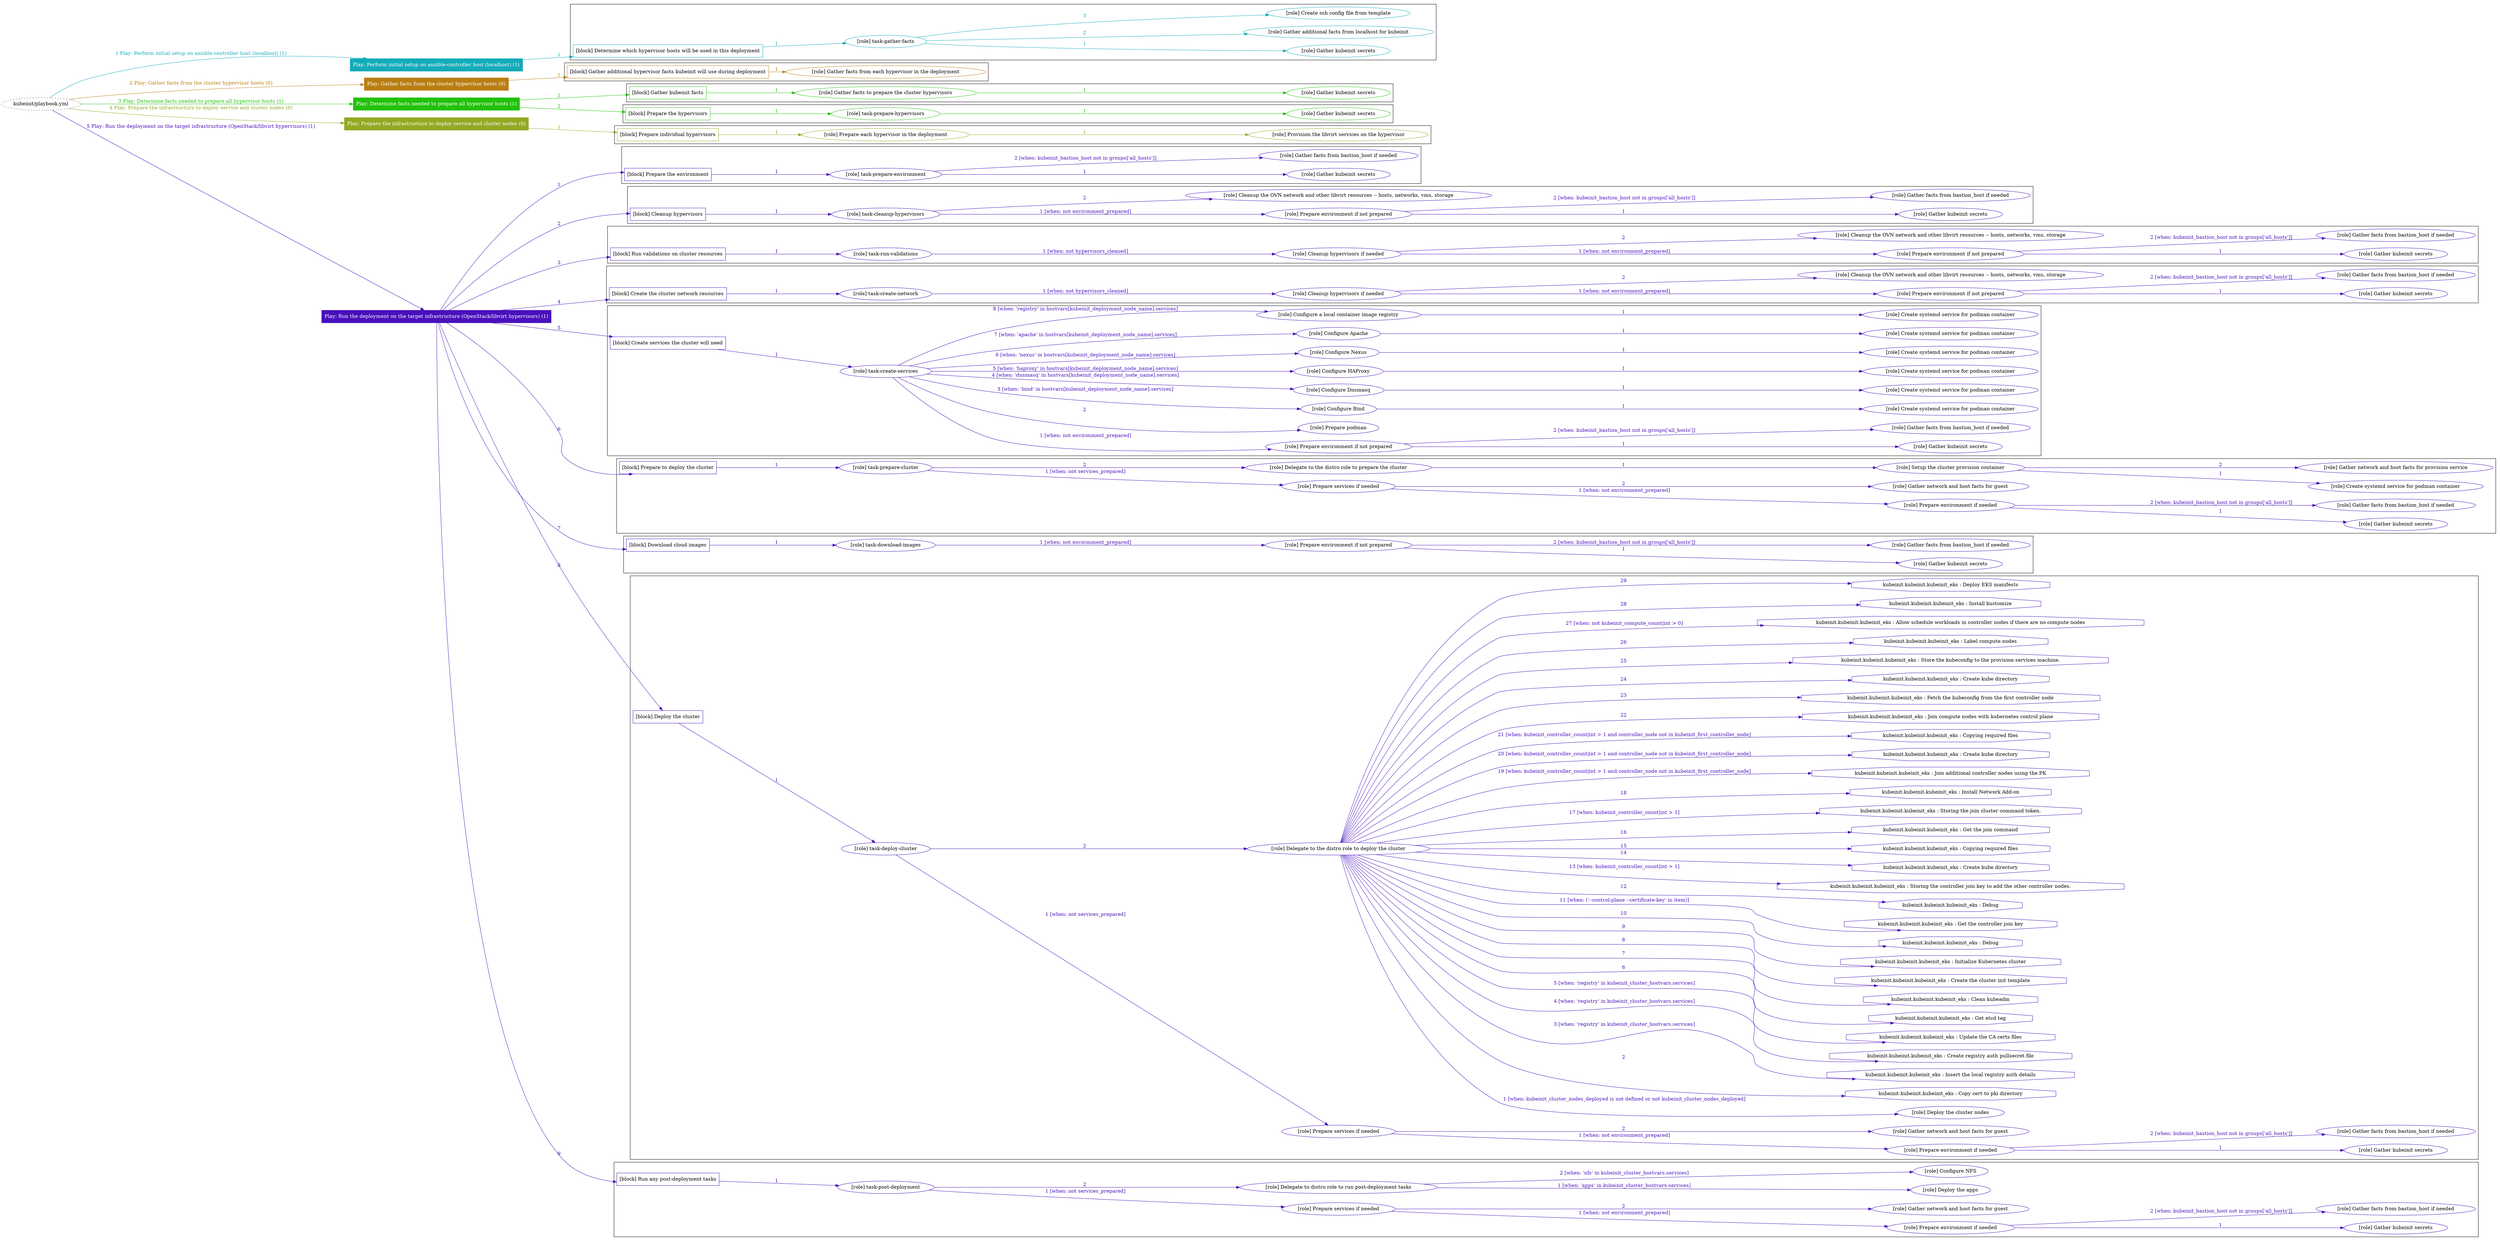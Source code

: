digraph {
	graph [concentrate=true ordering=in rankdir=LR ratio=fill]
	edge [esep=5 sep=10]
	"kubeinit/playbook.yml" [URL="/home/runner/work/kubeinit/kubeinit/kubeinit/playbook.yml" id=playbook_3f88ce14 style=dotted]
	"kubeinit/playbook.yml" -> play_c229a25c [label="1 Play: Perform initial setup on ansible-controller host (localhost) (1)" color="#13abb9" fontcolor="#13abb9" id=edge_play_c229a25c labeltooltip="1 Play: Perform initial setup on ansible-controller host (localhost) (1)" tooltip="1 Play: Perform initial setup on ansible-controller host (localhost) (1)"]
	subgraph "Play: Perform initial setup on ansible-controller host (localhost) (1)" {
		play_c229a25c [label="Play: Perform initial setup on ansible-controller host (localhost) (1)" URL="/home/runner/work/kubeinit/kubeinit/kubeinit/playbook.yml" color="#13abb9" fontcolor="#ffffff" id=play_c229a25c shape=box style=filled tooltip=localhost]
		play_c229a25c -> block_97670b11 [label=1 color="#13abb9" fontcolor="#13abb9" id=edge_block_97670b11 labeltooltip=1 tooltip=1]
		subgraph cluster_block_97670b11 {
			block_97670b11 [label="[block] Determine which hypervisor hosts will be used in this deployment" URL="/home/runner/work/kubeinit/kubeinit/kubeinit/playbook.yml" color="#13abb9" id=block_97670b11 labeltooltip="Determine which hypervisor hosts will be used in this deployment" shape=box tooltip="Determine which hypervisor hosts will be used in this deployment"]
			block_97670b11 -> role_754cd633 [label="1 " color="#13abb9" fontcolor="#13abb9" id=edge_role_754cd633 labeltooltip="1 " tooltip="1 "]
			subgraph "task-gather-facts" {
				role_754cd633 [label="[role] task-gather-facts" URL="/home/runner/work/kubeinit/kubeinit/kubeinit/playbook.yml" color="#13abb9" id=role_754cd633 tooltip="task-gather-facts"]
				role_754cd633 -> role_451e4b8e [label="1 " color="#13abb9" fontcolor="#13abb9" id=edge_role_451e4b8e labeltooltip="1 " tooltip="1 "]
				subgraph "Gather kubeinit secrets" {
					role_451e4b8e [label="[role] Gather kubeinit secrets" URL="/home/runner/.ansible/collections/ansible_collections/kubeinit/kubeinit/roles/kubeinit_prepare/tasks/build_hypervisors_group.yml" color="#13abb9" id=role_451e4b8e tooltip="Gather kubeinit secrets"]
				}
				role_754cd633 -> role_2b88db47 [label="2 " color="#13abb9" fontcolor="#13abb9" id=edge_role_2b88db47 labeltooltip="2 " tooltip="2 "]
				subgraph "Gather additional facts from localhost for kubeinit" {
					role_2b88db47 [label="[role] Gather additional facts from localhost for kubeinit" URL="/home/runner/.ansible/collections/ansible_collections/kubeinit/kubeinit/roles/kubeinit_prepare/tasks/build_hypervisors_group.yml" color="#13abb9" id=role_2b88db47 tooltip="Gather additional facts from localhost for kubeinit"]
				}
				role_754cd633 -> role_5686b4e9 [label="3 " color="#13abb9" fontcolor="#13abb9" id=edge_role_5686b4e9 labeltooltip="3 " tooltip="3 "]
				subgraph "Create ssh config file from template" {
					role_5686b4e9 [label="[role] Create ssh config file from template" URL="/home/runner/.ansible/collections/ansible_collections/kubeinit/kubeinit/roles/kubeinit_prepare/tasks/build_hypervisors_group.yml" color="#13abb9" id=role_5686b4e9 tooltip="Create ssh config file from template"]
				}
			}
		}
	}
	"kubeinit/playbook.yml" -> play_808ac694 [label="2 Play: Gather facts from the cluster hypervisor hosts (0)" color="#b97e13" fontcolor="#b97e13" id=edge_play_808ac694 labeltooltip="2 Play: Gather facts from the cluster hypervisor hosts (0)" tooltip="2 Play: Gather facts from the cluster hypervisor hosts (0)"]
	subgraph "Play: Gather facts from the cluster hypervisor hosts (0)" {
		play_808ac694 [label="Play: Gather facts from the cluster hypervisor hosts (0)" URL="/home/runner/work/kubeinit/kubeinit/kubeinit/playbook.yml" color="#b97e13" fontcolor="#ffffff" id=play_808ac694 shape=box style=filled tooltip="Play: Gather facts from the cluster hypervisor hosts (0)"]
		play_808ac694 -> block_13c378f3 [label=1 color="#b97e13" fontcolor="#b97e13" id=edge_block_13c378f3 labeltooltip=1 tooltip=1]
		subgraph cluster_block_13c378f3 {
			block_13c378f3 [label="[block] Gather additional hypervisor facts kubeinit will use during deployment" URL="/home/runner/work/kubeinit/kubeinit/kubeinit/playbook.yml" color="#b97e13" id=block_13c378f3 labeltooltip="Gather additional hypervisor facts kubeinit will use during deployment" shape=box tooltip="Gather additional hypervisor facts kubeinit will use during deployment"]
			block_13c378f3 -> role_99472752 [label="1 " color="#b97e13" fontcolor="#b97e13" id=edge_role_99472752 labeltooltip="1 " tooltip="1 "]
			subgraph "Gather facts from each hypervisor in the deployment" {
				role_99472752 [label="[role] Gather facts from each hypervisor in the deployment" URL="/home/runner/work/kubeinit/kubeinit/kubeinit/playbook.yml" color="#b97e13" id=role_99472752 tooltip="Gather facts from each hypervisor in the deployment"]
			}
		}
	}
	"kubeinit/playbook.yml" -> play_62661b4c [label="3 Play: Determine facts needed to prepare all hypervisor hosts (1)" color="#22c10b" fontcolor="#22c10b" id=edge_play_62661b4c labeltooltip="3 Play: Determine facts needed to prepare all hypervisor hosts (1)" tooltip="3 Play: Determine facts needed to prepare all hypervisor hosts (1)"]
	subgraph "Play: Determine facts needed to prepare all hypervisor hosts (1)" {
		play_62661b4c [label="Play: Determine facts needed to prepare all hypervisor hosts (1)" URL="/home/runner/work/kubeinit/kubeinit/kubeinit/playbook.yml" color="#22c10b" fontcolor="#ffffff" id=play_62661b4c shape=box style=filled tooltip=localhost]
		play_62661b4c -> block_d8205f70 [label=1 color="#22c10b" fontcolor="#22c10b" id=edge_block_d8205f70 labeltooltip=1 tooltip=1]
		subgraph cluster_block_d8205f70 {
			block_d8205f70 [label="[block] Gather kubeinit facts" URL="/home/runner/work/kubeinit/kubeinit/kubeinit/playbook.yml" color="#22c10b" id=block_d8205f70 labeltooltip="Gather kubeinit facts" shape=box tooltip="Gather kubeinit facts"]
			block_d8205f70 -> role_934de80b [label="1 " color="#22c10b" fontcolor="#22c10b" id=edge_role_934de80b labeltooltip="1 " tooltip="1 "]
			subgraph "Gather facts to prepare the cluster hypervisors" {
				role_934de80b [label="[role] Gather facts to prepare the cluster hypervisors" URL="/home/runner/work/kubeinit/kubeinit/kubeinit/playbook.yml" color="#22c10b" id=role_934de80b tooltip="Gather facts to prepare the cluster hypervisors"]
				role_934de80b -> role_922e397a [label="1 " color="#22c10b" fontcolor="#22c10b" id=edge_role_922e397a labeltooltip="1 " tooltip="1 "]
				subgraph "Gather kubeinit secrets" {
					role_922e397a [label="[role] Gather kubeinit secrets" URL="/home/runner/.ansible/collections/ansible_collections/kubeinit/kubeinit/roles/kubeinit_prepare/tasks/gather_kubeinit_facts.yml" color="#22c10b" id=role_922e397a tooltip="Gather kubeinit secrets"]
				}
			}
		}
		play_62661b4c -> block_02b204e0 [label=2 color="#22c10b" fontcolor="#22c10b" id=edge_block_02b204e0 labeltooltip=2 tooltip=2]
		subgraph cluster_block_02b204e0 {
			block_02b204e0 [label="[block] Prepare the hypervisors" URL="/home/runner/work/kubeinit/kubeinit/kubeinit/playbook.yml" color="#22c10b" id=block_02b204e0 labeltooltip="Prepare the hypervisors" shape=box tooltip="Prepare the hypervisors"]
			block_02b204e0 -> role_ac9d598b [label="1 " color="#22c10b" fontcolor="#22c10b" id=edge_role_ac9d598b labeltooltip="1 " tooltip="1 "]
			subgraph "task-prepare-hypervisors" {
				role_ac9d598b [label="[role] task-prepare-hypervisors" URL="/home/runner/work/kubeinit/kubeinit/kubeinit/playbook.yml" color="#22c10b" id=role_ac9d598b tooltip="task-prepare-hypervisors"]
				role_ac9d598b -> role_f18c1d1d [label="1 " color="#22c10b" fontcolor="#22c10b" id=edge_role_f18c1d1d labeltooltip="1 " tooltip="1 "]
				subgraph "Gather kubeinit secrets" {
					role_f18c1d1d [label="[role] Gather kubeinit secrets" URL="/home/runner/.ansible/collections/ansible_collections/kubeinit/kubeinit/roles/kubeinit_prepare/tasks/gather_kubeinit_facts.yml" color="#22c10b" id=role_f18c1d1d tooltip="Gather kubeinit secrets"]
				}
			}
		}
	}
	"kubeinit/playbook.yml" -> play_c5bc6065 [label="4 Play: Prepare the infrastructure to deploy service and cluster nodes (0)" color="#92a923" fontcolor="#92a923" id=edge_play_c5bc6065 labeltooltip="4 Play: Prepare the infrastructure to deploy service and cluster nodes (0)" tooltip="4 Play: Prepare the infrastructure to deploy service and cluster nodes (0)"]
	subgraph "Play: Prepare the infrastructure to deploy service and cluster nodes (0)" {
		play_c5bc6065 [label="Play: Prepare the infrastructure to deploy service and cluster nodes (0)" URL="/home/runner/work/kubeinit/kubeinit/kubeinit/playbook.yml" color="#92a923" fontcolor="#ffffff" id=play_c5bc6065 shape=box style=filled tooltip="Play: Prepare the infrastructure to deploy service and cluster nodes (0)"]
		play_c5bc6065 -> block_2fa6a1b2 [label=1 color="#92a923" fontcolor="#92a923" id=edge_block_2fa6a1b2 labeltooltip=1 tooltip=1]
		subgraph cluster_block_2fa6a1b2 {
			block_2fa6a1b2 [label="[block] Prepare individual hypervisors" URL="/home/runner/work/kubeinit/kubeinit/kubeinit/playbook.yml" color="#92a923" id=block_2fa6a1b2 labeltooltip="Prepare individual hypervisors" shape=box tooltip="Prepare individual hypervisors"]
			block_2fa6a1b2 -> role_ee1a4ae7 [label="1 " color="#92a923" fontcolor="#92a923" id=edge_role_ee1a4ae7 labeltooltip="1 " tooltip="1 "]
			subgraph "Prepare each hypervisor in the deployment" {
				role_ee1a4ae7 [label="[role] Prepare each hypervisor in the deployment" URL="/home/runner/work/kubeinit/kubeinit/kubeinit/playbook.yml" color="#92a923" id=role_ee1a4ae7 tooltip="Prepare each hypervisor in the deployment"]
				role_ee1a4ae7 -> role_74d94ceb [label="1 " color="#92a923" fontcolor="#92a923" id=edge_role_74d94ceb labeltooltip="1 " tooltip="1 "]
				subgraph "Provision the libvirt services on the hypervisor" {
					role_74d94ceb [label="[role] Provision the libvirt services on the hypervisor" URL="/home/runner/.ansible/collections/ansible_collections/kubeinit/kubeinit/roles/kubeinit_prepare/tasks/prepare_hypervisor.yml" color="#92a923" id=role_74d94ceb tooltip="Provision the libvirt services on the hypervisor"]
				}
			}
		}
	}
	"kubeinit/playbook.yml" -> play_0753eee1 [label="5 Play: Run the deployment on the target infrastructure (OpenStack/libvirt hypervisors) (1)" color="#4810bc" fontcolor="#4810bc" id=edge_play_0753eee1 labeltooltip="5 Play: Run the deployment on the target infrastructure (OpenStack/libvirt hypervisors) (1)" tooltip="5 Play: Run the deployment on the target infrastructure (OpenStack/libvirt hypervisors) (1)"]
	subgraph "Play: Run the deployment on the target infrastructure (OpenStack/libvirt hypervisors) (1)" {
		play_0753eee1 [label="Play: Run the deployment on the target infrastructure (OpenStack/libvirt hypervisors) (1)" URL="/home/runner/work/kubeinit/kubeinit/kubeinit/playbook.yml" color="#4810bc" fontcolor="#ffffff" id=play_0753eee1 shape=box style=filled tooltip=localhost]
		play_0753eee1 -> block_b7520bac [label=1 color="#4810bc" fontcolor="#4810bc" id=edge_block_b7520bac labeltooltip=1 tooltip=1]
		subgraph cluster_block_b7520bac {
			block_b7520bac [label="[block] Prepare the environment" URL="/home/runner/work/kubeinit/kubeinit/kubeinit/playbook.yml" color="#4810bc" id=block_b7520bac labeltooltip="Prepare the environment" shape=box tooltip="Prepare the environment"]
			block_b7520bac -> role_f8104ed3 [label="1 " color="#4810bc" fontcolor="#4810bc" id=edge_role_f8104ed3 labeltooltip="1 " tooltip="1 "]
			subgraph "task-prepare-environment" {
				role_f8104ed3 [label="[role] task-prepare-environment" URL="/home/runner/work/kubeinit/kubeinit/kubeinit/playbook.yml" color="#4810bc" id=role_f8104ed3 tooltip="task-prepare-environment"]
				role_f8104ed3 -> role_17c66678 [label="1 " color="#4810bc" fontcolor="#4810bc" id=edge_role_17c66678 labeltooltip="1 " tooltip="1 "]
				subgraph "Gather kubeinit secrets" {
					role_17c66678 [label="[role] Gather kubeinit secrets" URL="/home/runner/.ansible/collections/ansible_collections/kubeinit/kubeinit/roles/kubeinit_prepare/tasks/gather_kubeinit_facts.yml" color="#4810bc" id=role_17c66678 tooltip="Gather kubeinit secrets"]
				}
				role_f8104ed3 -> role_52d70c90 [label="2 [when: kubeinit_bastion_host not in groups['all_hosts']]" color="#4810bc" fontcolor="#4810bc" id=edge_role_52d70c90 labeltooltip="2 [when: kubeinit_bastion_host not in groups['all_hosts']]" tooltip="2 [when: kubeinit_bastion_host not in groups['all_hosts']]"]
				subgraph "Gather facts from bastion_host if needed" {
					role_52d70c90 [label="[role] Gather facts from bastion_host if needed" URL="/home/runner/.ansible/collections/ansible_collections/kubeinit/kubeinit/roles/kubeinit_prepare/tasks/main.yml" color="#4810bc" id=role_52d70c90 tooltip="Gather facts from bastion_host if needed"]
				}
			}
		}
		play_0753eee1 -> block_07a70ac4 [label=2 color="#4810bc" fontcolor="#4810bc" id=edge_block_07a70ac4 labeltooltip=2 tooltip=2]
		subgraph cluster_block_07a70ac4 {
			block_07a70ac4 [label="[block] Cleanup hypervisors" URL="/home/runner/work/kubeinit/kubeinit/kubeinit/playbook.yml" color="#4810bc" id=block_07a70ac4 labeltooltip="Cleanup hypervisors" shape=box tooltip="Cleanup hypervisors"]
			block_07a70ac4 -> role_7b033be5 [label="1 " color="#4810bc" fontcolor="#4810bc" id=edge_role_7b033be5 labeltooltip="1 " tooltip="1 "]
			subgraph "task-cleanup-hypervisors" {
				role_7b033be5 [label="[role] task-cleanup-hypervisors" URL="/home/runner/work/kubeinit/kubeinit/kubeinit/playbook.yml" color="#4810bc" id=role_7b033be5 tooltip="task-cleanup-hypervisors"]
				role_7b033be5 -> role_69f6b120 [label="1 [when: not environment_prepared]" color="#4810bc" fontcolor="#4810bc" id=edge_role_69f6b120 labeltooltip="1 [when: not environment_prepared]" tooltip="1 [when: not environment_prepared]"]
				subgraph "Prepare environment if not prepared" {
					role_69f6b120 [label="[role] Prepare environment if not prepared" URL="/home/runner/.ansible/collections/ansible_collections/kubeinit/kubeinit/roles/kubeinit_libvirt/tasks/cleanup_hypervisors.yml" color="#4810bc" id=role_69f6b120 tooltip="Prepare environment if not prepared"]
					role_69f6b120 -> role_356784f8 [label="1 " color="#4810bc" fontcolor="#4810bc" id=edge_role_356784f8 labeltooltip="1 " tooltip="1 "]
					subgraph "Gather kubeinit secrets" {
						role_356784f8 [label="[role] Gather kubeinit secrets" URL="/home/runner/.ansible/collections/ansible_collections/kubeinit/kubeinit/roles/kubeinit_prepare/tasks/gather_kubeinit_facts.yml" color="#4810bc" id=role_356784f8 tooltip="Gather kubeinit secrets"]
					}
					role_69f6b120 -> role_0f130fb2 [label="2 [when: kubeinit_bastion_host not in groups['all_hosts']]" color="#4810bc" fontcolor="#4810bc" id=edge_role_0f130fb2 labeltooltip="2 [when: kubeinit_bastion_host not in groups['all_hosts']]" tooltip="2 [when: kubeinit_bastion_host not in groups['all_hosts']]"]
					subgraph "Gather facts from bastion_host if needed" {
						role_0f130fb2 [label="[role] Gather facts from bastion_host if needed" URL="/home/runner/.ansible/collections/ansible_collections/kubeinit/kubeinit/roles/kubeinit_prepare/tasks/main.yml" color="#4810bc" id=role_0f130fb2 tooltip="Gather facts from bastion_host if needed"]
					}
				}
				role_7b033be5 -> role_f7a58b06 [label="2 " color="#4810bc" fontcolor="#4810bc" id=edge_role_f7a58b06 labeltooltip="2 " tooltip="2 "]
				subgraph "Cleanup the OVN network and other libvirt resources -- hosts, networks, vms, storage" {
					role_f7a58b06 [label="[role] Cleanup the OVN network and other libvirt resources -- hosts, networks, vms, storage" URL="/home/runner/.ansible/collections/ansible_collections/kubeinit/kubeinit/roles/kubeinit_libvirt/tasks/cleanup_hypervisors.yml" color="#4810bc" id=role_f7a58b06 tooltip="Cleanup the OVN network and other libvirt resources -- hosts, networks, vms, storage"]
				}
			}
		}
		play_0753eee1 -> block_aa0036dc [label=3 color="#4810bc" fontcolor="#4810bc" id=edge_block_aa0036dc labeltooltip=3 tooltip=3]
		subgraph cluster_block_aa0036dc {
			block_aa0036dc [label="[block] Run validations on cluster resources" URL="/home/runner/work/kubeinit/kubeinit/kubeinit/playbook.yml" color="#4810bc" id=block_aa0036dc labeltooltip="Run validations on cluster resources" shape=box tooltip="Run validations on cluster resources"]
			block_aa0036dc -> role_ec8da65e [label="1 " color="#4810bc" fontcolor="#4810bc" id=edge_role_ec8da65e labeltooltip="1 " tooltip="1 "]
			subgraph "task-run-validations" {
				role_ec8da65e [label="[role] task-run-validations" URL="/home/runner/work/kubeinit/kubeinit/kubeinit/playbook.yml" color="#4810bc" id=role_ec8da65e tooltip="task-run-validations"]
				role_ec8da65e -> role_4803d3d7 [label="1 [when: not hypervisors_cleaned]" color="#4810bc" fontcolor="#4810bc" id=edge_role_4803d3d7 labeltooltip="1 [when: not hypervisors_cleaned]" tooltip="1 [when: not hypervisors_cleaned]"]
				subgraph "Cleanup hypervisors if needed" {
					role_4803d3d7 [label="[role] Cleanup hypervisors if needed" URL="/home/runner/.ansible/collections/ansible_collections/kubeinit/kubeinit/roles/kubeinit_validations/tasks/main.yml" color="#4810bc" id=role_4803d3d7 tooltip="Cleanup hypervisors if needed"]
					role_4803d3d7 -> role_00fe37e3 [label="1 [when: not environment_prepared]" color="#4810bc" fontcolor="#4810bc" id=edge_role_00fe37e3 labeltooltip="1 [when: not environment_prepared]" tooltip="1 [when: not environment_prepared]"]
					subgraph "Prepare environment if not prepared" {
						role_00fe37e3 [label="[role] Prepare environment if not prepared" URL="/home/runner/.ansible/collections/ansible_collections/kubeinit/kubeinit/roles/kubeinit_libvirt/tasks/cleanup_hypervisors.yml" color="#4810bc" id=role_00fe37e3 tooltip="Prepare environment if not prepared"]
						role_00fe37e3 -> role_66a97de4 [label="1 " color="#4810bc" fontcolor="#4810bc" id=edge_role_66a97de4 labeltooltip="1 " tooltip="1 "]
						subgraph "Gather kubeinit secrets" {
							role_66a97de4 [label="[role] Gather kubeinit secrets" URL="/home/runner/.ansible/collections/ansible_collections/kubeinit/kubeinit/roles/kubeinit_prepare/tasks/gather_kubeinit_facts.yml" color="#4810bc" id=role_66a97de4 tooltip="Gather kubeinit secrets"]
						}
						role_00fe37e3 -> role_63415b69 [label="2 [when: kubeinit_bastion_host not in groups['all_hosts']]" color="#4810bc" fontcolor="#4810bc" id=edge_role_63415b69 labeltooltip="2 [when: kubeinit_bastion_host not in groups['all_hosts']]" tooltip="2 [when: kubeinit_bastion_host not in groups['all_hosts']]"]
						subgraph "Gather facts from bastion_host if needed" {
							role_63415b69 [label="[role] Gather facts from bastion_host if needed" URL="/home/runner/.ansible/collections/ansible_collections/kubeinit/kubeinit/roles/kubeinit_prepare/tasks/main.yml" color="#4810bc" id=role_63415b69 tooltip="Gather facts from bastion_host if needed"]
						}
					}
					role_4803d3d7 -> role_5c8f0719 [label="2 " color="#4810bc" fontcolor="#4810bc" id=edge_role_5c8f0719 labeltooltip="2 " tooltip="2 "]
					subgraph "Cleanup the OVN network and other libvirt resources -- hosts, networks, vms, storage" {
						role_5c8f0719 [label="[role] Cleanup the OVN network and other libvirt resources -- hosts, networks, vms, storage" URL="/home/runner/.ansible/collections/ansible_collections/kubeinit/kubeinit/roles/kubeinit_libvirt/tasks/cleanup_hypervisors.yml" color="#4810bc" id=role_5c8f0719 tooltip="Cleanup the OVN network and other libvirt resources -- hosts, networks, vms, storage"]
					}
				}
			}
		}
		play_0753eee1 -> block_1fe68624 [label=4 color="#4810bc" fontcolor="#4810bc" id=edge_block_1fe68624 labeltooltip=4 tooltip=4]
		subgraph cluster_block_1fe68624 {
			block_1fe68624 [label="[block] Create the cluster network resources" URL="/home/runner/work/kubeinit/kubeinit/kubeinit/playbook.yml" color="#4810bc" id=block_1fe68624 labeltooltip="Create the cluster network resources" shape=box tooltip="Create the cluster network resources"]
			block_1fe68624 -> role_d48d6e03 [label="1 " color="#4810bc" fontcolor="#4810bc" id=edge_role_d48d6e03 labeltooltip="1 " tooltip="1 "]
			subgraph "task-create-network" {
				role_d48d6e03 [label="[role] task-create-network" URL="/home/runner/work/kubeinit/kubeinit/kubeinit/playbook.yml" color="#4810bc" id=role_d48d6e03 tooltip="task-create-network"]
				role_d48d6e03 -> role_5b37e18f [label="1 [when: not hypervisors_cleaned]" color="#4810bc" fontcolor="#4810bc" id=edge_role_5b37e18f labeltooltip="1 [when: not hypervisors_cleaned]" tooltip="1 [when: not hypervisors_cleaned]"]
				subgraph "Cleanup hypervisors if needed" {
					role_5b37e18f [label="[role] Cleanup hypervisors if needed" URL="/home/runner/.ansible/collections/ansible_collections/kubeinit/kubeinit/roles/kubeinit_libvirt/tasks/create_network.yml" color="#4810bc" id=role_5b37e18f tooltip="Cleanup hypervisors if needed"]
					role_5b37e18f -> role_fa985796 [label="1 [when: not environment_prepared]" color="#4810bc" fontcolor="#4810bc" id=edge_role_fa985796 labeltooltip="1 [when: not environment_prepared]" tooltip="1 [when: not environment_prepared]"]
					subgraph "Prepare environment if not prepared" {
						role_fa985796 [label="[role] Prepare environment if not prepared" URL="/home/runner/.ansible/collections/ansible_collections/kubeinit/kubeinit/roles/kubeinit_libvirt/tasks/cleanup_hypervisors.yml" color="#4810bc" id=role_fa985796 tooltip="Prepare environment if not prepared"]
						role_fa985796 -> role_b2d8160b [label="1 " color="#4810bc" fontcolor="#4810bc" id=edge_role_b2d8160b labeltooltip="1 " tooltip="1 "]
						subgraph "Gather kubeinit secrets" {
							role_b2d8160b [label="[role] Gather kubeinit secrets" URL="/home/runner/.ansible/collections/ansible_collections/kubeinit/kubeinit/roles/kubeinit_prepare/tasks/gather_kubeinit_facts.yml" color="#4810bc" id=role_b2d8160b tooltip="Gather kubeinit secrets"]
						}
						role_fa985796 -> role_c46b0990 [label="2 [when: kubeinit_bastion_host not in groups['all_hosts']]" color="#4810bc" fontcolor="#4810bc" id=edge_role_c46b0990 labeltooltip="2 [when: kubeinit_bastion_host not in groups['all_hosts']]" tooltip="2 [when: kubeinit_bastion_host not in groups['all_hosts']]"]
						subgraph "Gather facts from bastion_host if needed" {
							role_c46b0990 [label="[role] Gather facts from bastion_host if needed" URL="/home/runner/.ansible/collections/ansible_collections/kubeinit/kubeinit/roles/kubeinit_prepare/tasks/main.yml" color="#4810bc" id=role_c46b0990 tooltip="Gather facts from bastion_host if needed"]
						}
					}
					role_5b37e18f -> role_08904125 [label="2 " color="#4810bc" fontcolor="#4810bc" id=edge_role_08904125 labeltooltip="2 " tooltip="2 "]
					subgraph "Cleanup the OVN network and other libvirt resources -- hosts, networks, vms, storage" {
						role_08904125 [label="[role] Cleanup the OVN network and other libvirt resources -- hosts, networks, vms, storage" URL="/home/runner/.ansible/collections/ansible_collections/kubeinit/kubeinit/roles/kubeinit_libvirt/tasks/cleanup_hypervisors.yml" color="#4810bc" id=role_08904125 tooltip="Cleanup the OVN network and other libvirt resources -- hosts, networks, vms, storage"]
					}
				}
			}
		}
		play_0753eee1 -> block_984eebaf [label=5 color="#4810bc" fontcolor="#4810bc" id=edge_block_984eebaf labeltooltip=5 tooltip=5]
		subgraph cluster_block_984eebaf {
			block_984eebaf [label="[block] Create services the cluster will need" URL="/home/runner/work/kubeinit/kubeinit/kubeinit/playbook.yml" color="#4810bc" id=block_984eebaf labeltooltip="Create services the cluster will need" shape=box tooltip="Create services the cluster will need"]
			block_984eebaf -> role_1228dddf [label="1 " color="#4810bc" fontcolor="#4810bc" id=edge_role_1228dddf labeltooltip="1 " tooltip="1 "]
			subgraph "task-create-services" {
				role_1228dddf [label="[role] task-create-services" URL="/home/runner/work/kubeinit/kubeinit/kubeinit/playbook.yml" color="#4810bc" id=role_1228dddf tooltip="task-create-services"]
				role_1228dddf -> role_5a1b886c [label="1 [when: not environment_prepared]" color="#4810bc" fontcolor="#4810bc" id=edge_role_5a1b886c labeltooltip="1 [when: not environment_prepared]" tooltip="1 [when: not environment_prepared]"]
				subgraph "Prepare environment if not prepared" {
					role_5a1b886c [label="[role] Prepare environment if not prepared" URL="/home/runner/.ansible/collections/ansible_collections/kubeinit/kubeinit/roles/kubeinit_services/tasks/main.yml" color="#4810bc" id=role_5a1b886c tooltip="Prepare environment if not prepared"]
					role_5a1b886c -> role_c142d8b6 [label="1 " color="#4810bc" fontcolor="#4810bc" id=edge_role_c142d8b6 labeltooltip="1 " tooltip="1 "]
					subgraph "Gather kubeinit secrets" {
						role_c142d8b6 [label="[role] Gather kubeinit secrets" URL="/home/runner/.ansible/collections/ansible_collections/kubeinit/kubeinit/roles/kubeinit_prepare/tasks/gather_kubeinit_facts.yml" color="#4810bc" id=role_c142d8b6 tooltip="Gather kubeinit secrets"]
					}
					role_5a1b886c -> role_82ab7fa4 [label="2 [when: kubeinit_bastion_host not in groups['all_hosts']]" color="#4810bc" fontcolor="#4810bc" id=edge_role_82ab7fa4 labeltooltip="2 [when: kubeinit_bastion_host not in groups['all_hosts']]" tooltip="2 [when: kubeinit_bastion_host not in groups['all_hosts']]"]
					subgraph "Gather facts from bastion_host if needed" {
						role_82ab7fa4 [label="[role] Gather facts from bastion_host if needed" URL="/home/runner/.ansible/collections/ansible_collections/kubeinit/kubeinit/roles/kubeinit_prepare/tasks/main.yml" color="#4810bc" id=role_82ab7fa4 tooltip="Gather facts from bastion_host if needed"]
					}
				}
				role_1228dddf -> role_7d06f97b [label="2 " color="#4810bc" fontcolor="#4810bc" id=edge_role_7d06f97b labeltooltip="2 " tooltip="2 "]
				subgraph "Prepare podman" {
					role_7d06f97b [label="[role] Prepare podman" URL="/home/runner/.ansible/collections/ansible_collections/kubeinit/kubeinit/roles/kubeinit_services/tasks/00_create_service_pod.yml" color="#4810bc" id=role_7d06f97b tooltip="Prepare podman"]
				}
				role_1228dddf -> role_036e8d1a [label="3 [when: 'bind' in hostvars[kubeinit_deployment_node_name].services]" color="#4810bc" fontcolor="#4810bc" id=edge_role_036e8d1a labeltooltip="3 [when: 'bind' in hostvars[kubeinit_deployment_node_name].services]" tooltip="3 [when: 'bind' in hostvars[kubeinit_deployment_node_name].services]"]
				subgraph "Configure Bind" {
					role_036e8d1a [label="[role] Configure Bind" URL="/home/runner/.ansible/collections/ansible_collections/kubeinit/kubeinit/roles/kubeinit_services/tasks/start_services_containers.yml" color="#4810bc" id=role_036e8d1a tooltip="Configure Bind"]
					role_036e8d1a -> role_57fab631 [label="1 " color="#4810bc" fontcolor="#4810bc" id=edge_role_57fab631 labeltooltip="1 " tooltip="1 "]
					subgraph "Create systemd service for podman container" {
						role_57fab631 [label="[role] Create systemd service for podman container" URL="/home/runner/.ansible/collections/ansible_collections/kubeinit/kubeinit/roles/kubeinit_bind/tasks/main.yml" color="#4810bc" id=role_57fab631 tooltip="Create systemd service for podman container"]
					}
				}
				role_1228dddf -> role_35e4d4fd [label="4 [when: 'dnsmasq' in hostvars[kubeinit_deployment_node_name].services]" color="#4810bc" fontcolor="#4810bc" id=edge_role_35e4d4fd labeltooltip="4 [when: 'dnsmasq' in hostvars[kubeinit_deployment_node_name].services]" tooltip="4 [when: 'dnsmasq' in hostvars[kubeinit_deployment_node_name].services]"]
				subgraph "Configure Dnsmasq" {
					role_35e4d4fd [label="[role] Configure Dnsmasq" URL="/home/runner/.ansible/collections/ansible_collections/kubeinit/kubeinit/roles/kubeinit_services/tasks/start_services_containers.yml" color="#4810bc" id=role_35e4d4fd tooltip="Configure Dnsmasq"]
					role_35e4d4fd -> role_15d5255d [label="1 " color="#4810bc" fontcolor="#4810bc" id=edge_role_15d5255d labeltooltip="1 " tooltip="1 "]
					subgraph "Create systemd service for podman container" {
						role_15d5255d [label="[role] Create systemd service for podman container" URL="/home/runner/.ansible/collections/ansible_collections/kubeinit/kubeinit/roles/kubeinit_dnsmasq/tasks/main.yml" color="#4810bc" id=role_15d5255d tooltip="Create systemd service for podman container"]
					}
				}
				role_1228dddf -> role_a90c91a2 [label="5 [when: 'haproxy' in hostvars[kubeinit_deployment_node_name].services]" color="#4810bc" fontcolor="#4810bc" id=edge_role_a90c91a2 labeltooltip="5 [when: 'haproxy' in hostvars[kubeinit_deployment_node_name].services]" tooltip="5 [when: 'haproxy' in hostvars[kubeinit_deployment_node_name].services]"]
				subgraph "Configure HAProxy" {
					role_a90c91a2 [label="[role] Configure HAProxy" URL="/home/runner/.ansible/collections/ansible_collections/kubeinit/kubeinit/roles/kubeinit_services/tasks/start_services_containers.yml" color="#4810bc" id=role_a90c91a2 tooltip="Configure HAProxy"]
					role_a90c91a2 -> role_d493c3c1 [label="1 " color="#4810bc" fontcolor="#4810bc" id=edge_role_d493c3c1 labeltooltip="1 " tooltip="1 "]
					subgraph "Create systemd service for podman container" {
						role_d493c3c1 [label="[role] Create systemd service for podman container" URL="/home/runner/.ansible/collections/ansible_collections/kubeinit/kubeinit/roles/kubeinit_haproxy/tasks/main.yml" color="#4810bc" id=role_d493c3c1 tooltip="Create systemd service for podman container"]
					}
				}
				role_1228dddf -> role_c9dc741e [label="6 [when: 'nexus' in hostvars[kubeinit_deployment_node_name].services]" color="#4810bc" fontcolor="#4810bc" id=edge_role_c9dc741e labeltooltip="6 [when: 'nexus' in hostvars[kubeinit_deployment_node_name].services]" tooltip="6 [when: 'nexus' in hostvars[kubeinit_deployment_node_name].services]"]
				subgraph "Configure Nexus" {
					role_c9dc741e [label="[role] Configure Nexus" URL="/home/runner/.ansible/collections/ansible_collections/kubeinit/kubeinit/roles/kubeinit_services/tasks/start_services_containers.yml" color="#4810bc" id=role_c9dc741e tooltip="Configure Nexus"]
					role_c9dc741e -> role_ccab277b [label="1 " color="#4810bc" fontcolor="#4810bc" id=edge_role_ccab277b labeltooltip="1 " tooltip="1 "]
					subgraph "Create systemd service for podman container" {
						role_ccab277b [label="[role] Create systemd service for podman container" URL="/home/runner/.ansible/collections/ansible_collections/kubeinit/kubeinit/roles/kubeinit_nexus/tasks/main.yml" color="#4810bc" id=role_ccab277b tooltip="Create systemd service for podman container"]
					}
				}
				role_1228dddf -> role_08633b49 [label="7 [when: 'apache' in hostvars[kubeinit_deployment_node_name].services]" color="#4810bc" fontcolor="#4810bc" id=edge_role_08633b49 labeltooltip="7 [when: 'apache' in hostvars[kubeinit_deployment_node_name].services]" tooltip="7 [when: 'apache' in hostvars[kubeinit_deployment_node_name].services]"]
				subgraph "Configure Apache" {
					role_08633b49 [label="[role] Configure Apache" URL="/home/runner/.ansible/collections/ansible_collections/kubeinit/kubeinit/roles/kubeinit_services/tasks/start_services_containers.yml" color="#4810bc" id=role_08633b49 tooltip="Configure Apache"]
					role_08633b49 -> role_83192996 [label="1 " color="#4810bc" fontcolor="#4810bc" id=edge_role_83192996 labeltooltip="1 " tooltip="1 "]
					subgraph "Create systemd service for podman container" {
						role_83192996 [label="[role] Create systemd service for podman container" URL="/home/runner/.ansible/collections/ansible_collections/kubeinit/kubeinit/roles/kubeinit_apache/tasks/main.yml" color="#4810bc" id=role_83192996 tooltip="Create systemd service for podman container"]
					}
				}
				role_1228dddf -> role_bd2dfaaa [label="8 [when: 'registry' in hostvars[kubeinit_deployment_node_name].services]" color="#4810bc" fontcolor="#4810bc" id=edge_role_bd2dfaaa labeltooltip="8 [when: 'registry' in hostvars[kubeinit_deployment_node_name].services]" tooltip="8 [when: 'registry' in hostvars[kubeinit_deployment_node_name].services]"]
				subgraph "Configure a local container image registry" {
					role_bd2dfaaa [label="[role] Configure a local container image registry" URL="/home/runner/.ansible/collections/ansible_collections/kubeinit/kubeinit/roles/kubeinit_services/tasks/start_services_containers.yml" color="#4810bc" id=role_bd2dfaaa tooltip="Configure a local container image registry"]
					role_bd2dfaaa -> role_b1a69f57 [label="1 " color="#4810bc" fontcolor="#4810bc" id=edge_role_b1a69f57 labeltooltip="1 " tooltip="1 "]
					subgraph "Create systemd service for podman container" {
						role_b1a69f57 [label="[role] Create systemd service for podman container" URL="/home/runner/.ansible/collections/ansible_collections/kubeinit/kubeinit/roles/kubeinit_registry/tasks/main.yml" color="#4810bc" id=role_b1a69f57 tooltip="Create systemd service for podman container"]
					}
				}
			}
		}
		play_0753eee1 -> block_c60c52a8 [label=6 color="#4810bc" fontcolor="#4810bc" id=edge_block_c60c52a8 labeltooltip=6 tooltip=6]
		subgraph cluster_block_c60c52a8 {
			block_c60c52a8 [label="[block] Prepare to deploy the cluster" URL="/home/runner/work/kubeinit/kubeinit/kubeinit/playbook.yml" color="#4810bc" id=block_c60c52a8 labeltooltip="Prepare to deploy the cluster" shape=box tooltip="Prepare to deploy the cluster"]
			block_c60c52a8 -> role_07327532 [label="1 " color="#4810bc" fontcolor="#4810bc" id=edge_role_07327532 labeltooltip="1 " tooltip="1 "]
			subgraph "task-prepare-cluster" {
				role_07327532 [label="[role] task-prepare-cluster" URL="/home/runner/work/kubeinit/kubeinit/kubeinit/playbook.yml" color="#4810bc" id=role_07327532 tooltip="task-prepare-cluster"]
				role_07327532 -> role_89ea0286 [label="1 [when: not services_prepared]" color="#4810bc" fontcolor="#4810bc" id=edge_role_89ea0286 labeltooltip="1 [when: not services_prepared]" tooltip="1 [when: not services_prepared]"]
				subgraph "Prepare services if needed" {
					role_89ea0286 [label="[role] Prepare services if needed" URL="/home/runner/.ansible/collections/ansible_collections/kubeinit/kubeinit/roles/kubeinit_prepare/tasks/prepare_cluster.yml" color="#4810bc" id=role_89ea0286 tooltip="Prepare services if needed"]
					role_89ea0286 -> role_885e7746 [label="1 [when: not environment_prepared]" color="#4810bc" fontcolor="#4810bc" id=edge_role_885e7746 labeltooltip="1 [when: not environment_prepared]" tooltip="1 [when: not environment_prepared]"]
					subgraph "Prepare environment if needed" {
						role_885e7746 [label="[role] Prepare environment if needed" URL="/home/runner/.ansible/collections/ansible_collections/kubeinit/kubeinit/roles/kubeinit_services/tasks/prepare_services.yml" color="#4810bc" id=role_885e7746 tooltip="Prepare environment if needed"]
						role_885e7746 -> role_05bc5aa6 [label="1 " color="#4810bc" fontcolor="#4810bc" id=edge_role_05bc5aa6 labeltooltip="1 " tooltip="1 "]
						subgraph "Gather kubeinit secrets" {
							role_05bc5aa6 [label="[role] Gather kubeinit secrets" URL="/home/runner/.ansible/collections/ansible_collections/kubeinit/kubeinit/roles/kubeinit_prepare/tasks/gather_kubeinit_facts.yml" color="#4810bc" id=role_05bc5aa6 tooltip="Gather kubeinit secrets"]
						}
						role_885e7746 -> role_e74ed730 [label="2 [when: kubeinit_bastion_host not in groups['all_hosts']]" color="#4810bc" fontcolor="#4810bc" id=edge_role_e74ed730 labeltooltip="2 [when: kubeinit_bastion_host not in groups['all_hosts']]" tooltip="2 [when: kubeinit_bastion_host not in groups['all_hosts']]"]
						subgraph "Gather facts from bastion_host if needed" {
							role_e74ed730 [label="[role] Gather facts from bastion_host if needed" URL="/home/runner/.ansible/collections/ansible_collections/kubeinit/kubeinit/roles/kubeinit_prepare/tasks/main.yml" color="#4810bc" id=role_e74ed730 tooltip="Gather facts from bastion_host if needed"]
						}
					}
					role_89ea0286 -> role_7f476e35 [label="2 " color="#4810bc" fontcolor="#4810bc" id=edge_role_7f476e35 labeltooltip="2 " tooltip="2 "]
					subgraph "Gather network and host facts for guest" {
						role_7f476e35 [label="[role] Gather network and host facts for guest" URL="/home/runner/.ansible/collections/ansible_collections/kubeinit/kubeinit/roles/kubeinit_services/tasks/prepare_services.yml" color="#4810bc" id=role_7f476e35 tooltip="Gather network and host facts for guest"]
					}
				}
				role_07327532 -> role_dc8039e3 [label="2 " color="#4810bc" fontcolor="#4810bc" id=edge_role_dc8039e3 labeltooltip="2 " tooltip="2 "]
				subgraph "Delegate to the distro role to prepare the cluster" {
					role_dc8039e3 [label="[role] Delegate to the distro role to prepare the cluster" URL="/home/runner/.ansible/collections/ansible_collections/kubeinit/kubeinit/roles/kubeinit_prepare/tasks/prepare_cluster.yml" color="#4810bc" id=role_dc8039e3 tooltip="Delegate to the distro role to prepare the cluster"]
					role_dc8039e3 -> role_8087c25e [label="1 " color="#4810bc" fontcolor="#4810bc" id=edge_role_8087c25e labeltooltip="1 " tooltip="1 "]
					subgraph "Setup the cluster provision container" {
						role_8087c25e [label="[role] Setup the cluster provision container" URL="/home/runner/.ansible/collections/ansible_collections/kubeinit/kubeinit/roles/kubeinit_eks/tasks/prepare_cluster.yml" color="#4810bc" id=role_8087c25e tooltip="Setup the cluster provision container"]
						role_8087c25e -> role_71833cf9 [label="1 " color="#4810bc" fontcolor="#4810bc" id=edge_role_71833cf9 labeltooltip="1 " tooltip="1 "]
						subgraph "Create systemd service for podman container" {
							role_71833cf9 [label="[role] Create systemd service for podman container" URL="/home/runner/.ansible/collections/ansible_collections/kubeinit/kubeinit/roles/kubeinit_services/tasks/create_provision_container.yml" color="#4810bc" id=role_71833cf9 tooltip="Create systemd service for podman container"]
						}
						role_8087c25e -> role_c6ddbea5 [label="2 " color="#4810bc" fontcolor="#4810bc" id=edge_role_c6ddbea5 labeltooltip="2 " tooltip="2 "]
						subgraph "Gather network and host facts for provision service" {
							role_c6ddbea5 [label="[role] Gather network and host facts for provision service" URL="/home/runner/.ansible/collections/ansible_collections/kubeinit/kubeinit/roles/kubeinit_services/tasks/create_provision_container.yml" color="#4810bc" id=role_c6ddbea5 tooltip="Gather network and host facts for provision service"]
						}
					}
				}
			}
		}
		play_0753eee1 -> block_9054704c [label=7 color="#4810bc" fontcolor="#4810bc" id=edge_block_9054704c labeltooltip=7 tooltip=7]
		subgraph cluster_block_9054704c {
			block_9054704c [label="[block] Download cloud images" URL="/home/runner/work/kubeinit/kubeinit/kubeinit/playbook.yml" color="#4810bc" id=block_9054704c labeltooltip="Download cloud images" shape=box tooltip="Download cloud images"]
			block_9054704c -> role_366e9436 [label="1 " color="#4810bc" fontcolor="#4810bc" id=edge_role_366e9436 labeltooltip="1 " tooltip="1 "]
			subgraph "task-download-images" {
				role_366e9436 [label="[role] task-download-images" URL="/home/runner/work/kubeinit/kubeinit/kubeinit/playbook.yml" color="#4810bc" id=role_366e9436 tooltip="task-download-images"]
				role_366e9436 -> role_9f42616e [label="1 [when: not environment_prepared]" color="#4810bc" fontcolor="#4810bc" id=edge_role_9f42616e labeltooltip="1 [when: not environment_prepared]" tooltip="1 [when: not environment_prepared]"]
				subgraph "Prepare environment if not prepared" {
					role_9f42616e [label="[role] Prepare environment if not prepared" URL="/home/runner/.ansible/collections/ansible_collections/kubeinit/kubeinit/roles/kubeinit_libvirt/tasks/download_cloud_images.yml" color="#4810bc" id=role_9f42616e tooltip="Prepare environment if not prepared"]
					role_9f42616e -> role_c4bddfce [label="1 " color="#4810bc" fontcolor="#4810bc" id=edge_role_c4bddfce labeltooltip="1 " tooltip="1 "]
					subgraph "Gather kubeinit secrets" {
						role_c4bddfce [label="[role] Gather kubeinit secrets" URL="/home/runner/.ansible/collections/ansible_collections/kubeinit/kubeinit/roles/kubeinit_prepare/tasks/gather_kubeinit_facts.yml" color="#4810bc" id=role_c4bddfce tooltip="Gather kubeinit secrets"]
					}
					role_9f42616e -> role_44df4a59 [label="2 [when: kubeinit_bastion_host not in groups['all_hosts']]" color="#4810bc" fontcolor="#4810bc" id=edge_role_44df4a59 labeltooltip="2 [when: kubeinit_bastion_host not in groups['all_hosts']]" tooltip="2 [when: kubeinit_bastion_host not in groups['all_hosts']]"]
					subgraph "Gather facts from bastion_host if needed" {
						role_44df4a59 [label="[role] Gather facts from bastion_host if needed" URL="/home/runner/.ansible/collections/ansible_collections/kubeinit/kubeinit/roles/kubeinit_prepare/tasks/main.yml" color="#4810bc" id=role_44df4a59 tooltip="Gather facts from bastion_host if needed"]
					}
				}
			}
		}
		play_0753eee1 -> block_21d3f804 [label=8 color="#4810bc" fontcolor="#4810bc" id=edge_block_21d3f804 labeltooltip=8 tooltip=8]
		subgraph cluster_block_21d3f804 {
			block_21d3f804 [label="[block] Deploy the cluster" URL="/home/runner/work/kubeinit/kubeinit/kubeinit/playbook.yml" color="#4810bc" id=block_21d3f804 labeltooltip="Deploy the cluster" shape=box tooltip="Deploy the cluster"]
			block_21d3f804 -> role_c075991e [label="1 " color="#4810bc" fontcolor="#4810bc" id=edge_role_c075991e labeltooltip="1 " tooltip="1 "]
			subgraph "task-deploy-cluster" {
				role_c075991e [label="[role] task-deploy-cluster" URL="/home/runner/work/kubeinit/kubeinit/kubeinit/playbook.yml" color="#4810bc" id=role_c075991e tooltip="task-deploy-cluster"]
				role_c075991e -> role_8f425440 [label="1 [when: not services_prepared]" color="#4810bc" fontcolor="#4810bc" id=edge_role_8f425440 labeltooltip="1 [when: not services_prepared]" tooltip="1 [when: not services_prepared]"]
				subgraph "Prepare services if needed" {
					role_8f425440 [label="[role] Prepare services if needed" URL="/home/runner/.ansible/collections/ansible_collections/kubeinit/kubeinit/roles/kubeinit_prepare/tasks/deploy_cluster.yml" color="#4810bc" id=role_8f425440 tooltip="Prepare services if needed"]
					role_8f425440 -> role_babdd44c [label="1 [when: not environment_prepared]" color="#4810bc" fontcolor="#4810bc" id=edge_role_babdd44c labeltooltip="1 [when: not environment_prepared]" tooltip="1 [when: not environment_prepared]"]
					subgraph "Prepare environment if needed" {
						role_babdd44c [label="[role] Prepare environment if needed" URL="/home/runner/.ansible/collections/ansible_collections/kubeinit/kubeinit/roles/kubeinit_services/tasks/prepare_services.yml" color="#4810bc" id=role_babdd44c tooltip="Prepare environment if needed"]
						role_babdd44c -> role_46bd72ea [label="1 " color="#4810bc" fontcolor="#4810bc" id=edge_role_46bd72ea labeltooltip="1 " tooltip="1 "]
						subgraph "Gather kubeinit secrets" {
							role_46bd72ea [label="[role] Gather kubeinit secrets" URL="/home/runner/.ansible/collections/ansible_collections/kubeinit/kubeinit/roles/kubeinit_prepare/tasks/gather_kubeinit_facts.yml" color="#4810bc" id=role_46bd72ea tooltip="Gather kubeinit secrets"]
						}
						role_babdd44c -> role_b44aa06c [label="2 [when: kubeinit_bastion_host not in groups['all_hosts']]" color="#4810bc" fontcolor="#4810bc" id=edge_role_b44aa06c labeltooltip="2 [when: kubeinit_bastion_host not in groups['all_hosts']]" tooltip="2 [when: kubeinit_bastion_host not in groups['all_hosts']]"]
						subgraph "Gather facts from bastion_host if needed" {
							role_b44aa06c [label="[role] Gather facts from bastion_host if needed" URL="/home/runner/.ansible/collections/ansible_collections/kubeinit/kubeinit/roles/kubeinit_prepare/tasks/main.yml" color="#4810bc" id=role_b44aa06c tooltip="Gather facts from bastion_host if needed"]
						}
					}
					role_8f425440 -> role_c2ce1dc6 [label="2 " color="#4810bc" fontcolor="#4810bc" id=edge_role_c2ce1dc6 labeltooltip="2 " tooltip="2 "]
					subgraph "Gather network and host facts for guest" {
						role_c2ce1dc6 [label="[role] Gather network and host facts for guest" URL="/home/runner/.ansible/collections/ansible_collections/kubeinit/kubeinit/roles/kubeinit_services/tasks/prepare_services.yml" color="#4810bc" id=role_c2ce1dc6 tooltip="Gather network and host facts for guest"]
					}
				}
				role_c075991e -> role_5944060c [label="2 " color="#4810bc" fontcolor="#4810bc" id=edge_role_5944060c labeltooltip="2 " tooltip="2 "]
				subgraph "Delegate to the distro role to deploy the cluster" {
					role_5944060c [label="[role] Delegate to the distro role to deploy the cluster" URL="/home/runner/.ansible/collections/ansible_collections/kubeinit/kubeinit/roles/kubeinit_prepare/tasks/deploy_cluster.yml" color="#4810bc" id=role_5944060c tooltip="Delegate to the distro role to deploy the cluster"]
					role_5944060c -> role_aac39c02 [label="1 [when: kubeinit_cluster_nodes_deployed is not defined or not kubeinit_cluster_nodes_deployed]" color="#4810bc" fontcolor="#4810bc" id=edge_role_aac39c02 labeltooltip="1 [when: kubeinit_cluster_nodes_deployed is not defined or not kubeinit_cluster_nodes_deployed]" tooltip="1 [when: kubeinit_cluster_nodes_deployed is not defined or not kubeinit_cluster_nodes_deployed]"]
					subgraph "Deploy the cluster nodes" {
						role_aac39c02 [label="[role] Deploy the cluster nodes" URL="/home/runner/.ansible/collections/ansible_collections/kubeinit/kubeinit/roles/kubeinit_eks/tasks/main.yml" color="#4810bc" id=role_aac39c02 tooltip="Deploy the cluster nodes"]
					}
					task_11ec2fbb [label="kubeinit.kubeinit.kubeinit_eks : Copy cert to pki directory" URL="/home/runner/.ansible/collections/ansible_collections/kubeinit/kubeinit/roles/kubeinit_eks/tasks/main.yml" color="#4810bc" id=task_11ec2fbb shape=octagon tooltip="kubeinit.kubeinit.kubeinit_eks : Copy cert to pki directory"]
					role_5944060c -> task_11ec2fbb [label="2 " color="#4810bc" fontcolor="#4810bc" id=edge_task_11ec2fbb labeltooltip="2 " tooltip="2 "]
					task_45d18749 [label="kubeinit.kubeinit.kubeinit_eks : Insert the local registry auth details" URL="/home/runner/.ansible/collections/ansible_collections/kubeinit/kubeinit/roles/kubeinit_eks/tasks/main.yml" color="#4810bc" id=task_45d18749 shape=octagon tooltip="kubeinit.kubeinit.kubeinit_eks : Insert the local registry auth details"]
					role_5944060c -> task_45d18749 [label="3 [when: 'registry' in kubeinit_cluster_hostvars.services]" color="#4810bc" fontcolor="#4810bc" id=edge_task_45d18749 labeltooltip="3 [when: 'registry' in kubeinit_cluster_hostvars.services]" tooltip="3 [when: 'registry' in kubeinit_cluster_hostvars.services]"]
					task_e91e6c52 [label="kubeinit.kubeinit.kubeinit_eks : Create registry auth pullsecret file" URL="/home/runner/.ansible/collections/ansible_collections/kubeinit/kubeinit/roles/kubeinit_eks/tasks/main.yml" color="#4810bc" id=task_e91e6c52 shape=octagon tooltip="kubeinit.kubeinit.kubeinit_eks : Create registry auth pullsecret file"]
					role_5944060c -> task_e91e6c52 [label="4 [when: 'registry' in kubeinit_cluster_hostvars.services]" color="#4810bc" fontcolor="#4810bc" id=edge_task_e91e6c52 labeltooltip="4 [when: 'registry' in kubeinit_cluster_hostvars.services]" tooltip="4 [when: 'registry' in kubeinit_cluster_hostvars.services]"]
					task_124a08a2 [label="kubeinit.kubeinit.kubeinit_eks : Update the CA certs files" URL="/home/runner/.ansible/collections/ansible_collections/kubeinit/kubeinit/roles/kubeinit_eks/tasks/main.yml" color="#4810bc" id=task_124a08a2 shape=octagon tooltip="kubeinit.kubeinit.kubeinit_eks : Update the CA certs files"]
					role_5944060c -> task_124a08a2 [label="5 [when: 'registry' in kubeinit_cluster_hostvars.services]" color="#4810bc" fontcolor="#4810bc" id=edge_task_124a08a2 labeltooltip="5 [when: 'registry' in kubeinit_cluster_hostvars.services]" tooltip="5 [when: 'registry' in kubeinit_cluster_hostvars.services]"]
					task_60656f92 [label="kubeinit.kubeinit.kubeinit_eks : Get etcd tag" URL="/home/runner/.ansible/collections/ansible_collections/kubeinit/kubeinit/roles/kubeinit_eks/tasks/main.yml" color="#4810bc" id=task_60656f92 shape=octagon tooltip="kubeinit.kubeinit.kubeinit_eks : Get etcd tag"]
					role_5944060c -> task_60656f92 [label="6 " color="#4810bc" fontcolor="#4810bc" id=edge_task_60656f92 labeltooltip="6 " tooltip="6 "]
					task_41f063fe [label="kubeinit.kubeinit.kubeinit_eks : Clean kubeadm" URL="/home/runner/.ansible/collections/ansible_collections/kubeinit/kubeinit/roles/kubeinit_eks/tasks/main.yml" color="#4810bc" id=task_41f063fe shape=octagon tooltip="kubeinit.kubeinit.kubeinit_eks : Clean kubeadm"]
					role_5944060c -> task_41f063fe [label="7 " color="#4810bc" fontcolor="#4810bc" id=edge_task_41f063fe labeltooltip="7 " tooltip="7 "]
					task_bb470d94 [label="kubeinit.kubeinit.kubeinit_eks : Create the cluster init template" URL="/home/runner/.ansible/collections/ansible_collections/kubeinit/kubeinit/roles/kubeinit_eks/tasks/main.yml" color="#4810bc" id=task_bb470d94 shape=octagon tooltip="kubeinit.kubeinit.kubeinit_eks : Create the cluster init template"]
					role_5944060c -> task_bb470d94 [label="8 " color="#4810bc" fontcolor="#4810bc" id=edge_task_bb470d94 labeltooltip="8 " tooltip="8 "]
					task_2e2d7ba2 [label="kubeinit.kubeinit.kubeinit_eks : Initialize Kubernetes cluster" URL="/home/runner/.ansible/collections/ansible_collections/kubeinit/kubeinit/roles/kubeinit_eks/tasks/main.yml" color="#4810bc" id=task_2e2d7ba2 shape=octagon tooltip="kubeinit.kubeinit.kubeinit_eks : Initialize Kubernetes cluster"]
					role_5944060c -> task_2e2d7ba2 [label="9 " color="#4810bc" fontcolor="#4810bc" id=edge_task_2e2d7ba2 labeltooltip="9 " tooltip="9 "]
					task_ea052140 [label="kubeinit.kubeinit.kubeinit_eks : Debug" URL="/home/runner/.ansible/collections/ansible_collections/kubeinit/kubeinit/roles/kubeinit_eks/tasks/main.yml" color="#4810bc" id=task_ea052140 shape=octagon tooltip="kubeinit.kubeinit.kubeinit_eks : Debug"]
					role_5944060c -> task_ea052140 [label="10 " color="#4810bc" fontcolor="#4810bc" id=edge_task_ea052140 labeltooltip="10 " tooltip="10 "]
					task_f8e3b8a9 [label="kubeinit.kubeinit.kubeinit_eks : Get the controller join key" URL="/home/runner/.ansible/collections/ansible_collections/kubeinit/kubeinit/roles/kubeinit_eks/tasks/main.yml" color="#4810bc" id=task_f8e3b8a9 shape=octagon tooltip="kubeinit.kubeinit.kubeinit_eks : Get the controller join key"]
					role_5944060c -> task_f8e3b8a9 [label="11 [when: ('--control-plane --certificate-key' in item)]" color="#4810bc" fontcolor="#4810bc" id=edge_task_f8e3b8a9 labeltooltip="11 [when: ('--control-plane --certificate-key' in item)]" tooltip="11 [when: ('--control-plane --certificate-key' in item)]"]
					task_dc29b8d8 [label="kubeinit.kubeinit.kubeinit_eks : Debug" URL="/home/runner/.ansible/collections/ansible_collections/kubeinit/kubeinit/roles/kubeinit_eks/tasks/main.yml" color="#4810bc" id=task_dc29b8d8 shape=octagon tooltip="kubeinit.kubeinit.kubeinit_eks : Debug"]
					role_5944060c -> task_dc29b8d8 [label="12 " color="#4810bc" fontcolor="#4810bc" id=edge_task_dc29b8d8 labeltooltip="12 " tooltip="12 "]
					task_b2d5059b [label="kubeinit.kubeinit.kubeinit_eks : Storing the controller join key to add the other controller nodes." URL="/home/runner/.ansible/collections/ansible_collections/kubeinit/kubeinit/roles/kubeinit_eks/tasks/main.yml" color="#4810bc" id=task_b2d5059b shape=octagon tooltip="kubeinit.kubeinit.kubeinit_eks : Storing the controller join key to add the other controller nodes."]
					role_5944060c -> task_b2d5059b [label="13 [when: kubeinit_controller_count|int > 1]" color="#4810bc" fontcolor="#4810bc" id=edge_task_b2d5059b labeltooltip="13 [when: kubeinit_controller_count|int > 1]" tooltip="13 [when: kubeinit_controller_count|int > 1]"]
					task_86d4f2cb [label="kubeinit.kubeinit.kubeinit_eks : Create kube directory" URL="/home/runner/.ansible/collections/ansible_collections/kubeinit/kubeinit/roles/kubeinit_eks/tasks/main.yml" color="#4810bc" id=task_86d4f2cb shape=octagon tooltip="kubeinit.kubeinit.kubeinit_eks : Create kube directory"]
					role_5944060c -> task_86d4f2cb [label="14 " color="#4810bc" fontcolor="#4810bc" id=edge_task_86d4f2cb labeltooltip="14 " tooltip="14 "]
					task_8d86b0c6 [label="kubeinit.kubeinit.kubeinit_eks : Copying required files" URL="/home/runner/.ansible/collections/ansible_collections/kubeinit/kubeinit/roles/kubeinit_eks/tasks/main.yml" color="#4810bc" id=task_8d86b0c6 shape=octagon tooltip="kubeinit.kubeinit.kubeinit_eks : Copying required files"]
					role_5944060c -> task_8d86b0c6 [label="15 " color="#4810bc" fontcolor="#4810bc" id=edge_task_8d86b0c6 labeltooltip="15 " tooltip="15 "]
					task_b7b2d960 [label="kubeinit.kubeinit.kubeinit_eks : Get the join command" URL="/home/runner/.ansible/collections/ansible_collections/kubeinit/kubeinit/roles/kubeinit_eks/tasks/main.yml" color="#4810bc" id=task_b7b2d960 shape=octagon tooltip="kubeinit.kubeinit.kubeinit_eks : Get the join command"]
					role_5944060c -> task_b7b2d960 [label="16 " color="#4810bc" fontcolor="#4810bc" id=edge_task_b7b2d960 labeltooltip="16 " tooltip="16 "]
					task_e2395cb8 [label="kubeinit.kubeinit.kubeinit_eks : Storing the join cluster command token." URL="/home/runner/.ansible/collections/ansible_collections/kubeinit/kubeinit/roles/kubeinit_eks/tasks/main.yml" color="#4810bc" id=task_e2395cb8 shape=octagon tooltip="kubeinit.kubeinit.kubeinit_eks : Storing the join cluster command token."]
					role_5944060c -> task_e2395cb8 [label="17 [when: kubeinit_controller_count|int > 1]" color="#4810bc" fontcolor="#4810bc" id=edge_task_e2395cb8 labeltooltip="17 [when: kubeinit_controller_count|int > 1]" tooltip="17 [when: kubeinit_controller_count|int > 1]"]
					task_04cb77d4 [label="kubeinit.kubeinit.kubeinit_eks : Install Network Add-on" URL="/home/runner/.ansible/collections/ansible_collections/kubeinit/kubeinit/roles/kubeinit_eks/tasks/main.yml" color="#4810bc" id=task_04cb77d4 shape=octagon tooltip="kubeinit.kubeinit.kubeinit_eks : Install Network Add-on"]
					role_5944060c -> task_04cb77d4 [label="18 " color="#4810bc" fontcolor="#4810bc" id=edge_task_04cb77d4 labeltooltip="18 " tooltip="18 "]
					task_210c242f [label="kubeinit.kubeinit.kubeinit_eks : Join additional controller nodes using the PK" URL="/home/runner/.ansible/collections/ansible_collections/kubeinit/kubeinit/roles/kubeinit_eks/tasks/main.yml" color="#4810bc" id=task_210c242f shape=octagon tooltip="kubeinit.kubeinit.kubeinit_eks : Join additional controller nodes using the PK"]
					role_5944060c -> task_210c242f [label="19 [when: kubeinit_controller_count|int > 1 and controller_node not in kubeinit_first_controller_node]" color="#4810bc" fontcolor="#4810bc" id=edge_task_210c242f labeltooltip="19 [when: kubeinit_controller_count|int > 1 and controller_node not in kubeinit_first_controller_node]" tooltip="19 [when: kubeinit_controller_count|int > 1 and controller_node not in kubeinit_first_controller_node]"]
					task_37aecfb4 [label="kubeinit.kubeinit.kubeinit_eks : Create kube directory" URL="/home/runner/.ansible/collections/ansible_collections/kubeinit/kubeinit/roles/kubeinit_eks/tasks/main.yml" color="#4810bc" id=task_37aecfb4 shape=octagon tooltip="kubeinit.kubeinit.kubeinit_eks : Create kube directory"]
					role_5944060c -> task_37aecfb4 [label="20 [when: kubeinit_controller_count|int > 1 and controller_node not in kubeinit_first_controller_node]" color="#4810bc" fontcolor="#4810bc" id=edge_task_37aecfb4 labeltooltip="20 [when: kubeinit_controller_count|int > 1 and controller_node not in kubeinit_first_controller_node]" tooltip="20 [when: kubeinit_controller_count|int > 1 and controller_node not in kubeinit_first_controller_node]"]
					task_aca473f5 [label="kubeinit.kubeinit.kubeinit_eks : Copying required files" URL="/home/runner/.ansible/collections/ansible_collections/kubeinit/kubeinit/roles/kubeinit_eks/tasks/main.yml" color="#4810bc" id=task_aca473f5 shape=octagon tooltip="kubeinit.kubeinit.kubeinit_eks : Copying required files"]
					role_5944060c -> task_aca473f5 [label="21 [when: kubeinit_controller_count|int > 1 and controller_node not in kubeinit_first_controller_node]" color="#4810bc" fontcolor="#4810bc" id=edge_task_aca473f5 labeltooltip="21 [when: kubeinit_controller_count|int > 1 and controller_node not in kubeinit_first_controller_node]" tooltip="21 [when: kubeinit_controller_count|int > 1 and controller_node not in kubeinit_first_controller_node]"]
					task_8689ad04 [label="kubeinit.kubeinit.kubeinit_eks : Join compute nodes with kubernetes control plane" URL="/home/runner/.ansible/collections/ansible_collections/kubeinit/kubeinit/roles/kubeinit_eks/tasks/main.yml" color="#4810bc" id=task_8689ad04 shape=octagon tooltip="kubeinit.kubeinit.kubeinit_eks : Join compute nodes with kubernetes control plane"]
					role_5944060c -> task_8689ad04 [label="22 " color="#4810bc" fontcolor="#4810bc" id=edge_task_8689ad04 labeltooltip="22 " tooltip="22 "]
					task_d7729c1d [label="kubeinit.kubeinit.kubeinit_eks : Fetch the kubeconfig from the first controller node" URL="/home/runner/.ansible/collections/ansible_collections/kubeinit/kubeinit/roles/kubeinit_eks/tasks/main.yml" color="#4810bc" id=task_d7729c1d shape=octagon tooltip="kubeinit.kubeinit.kubeinit_eks : Fetch the kubeconfig from the first controller node"]
					role_5944060c -> task_d7729c1d [label="23 " color="#4810bc" fontcolor="#4810bc" id=edge_task_d7729c1d labeltooltip="23 " tooltip="23 "]
					task_c5b4eaea [label="kubeinit.kubeinit.kubeinit_eks : Create kube directory" URL="/home/runner/.ansible/collections/ansible_collections/kubeinit/kubeinit/roles/kubeinit_eks/tasks/main.yml" color="#4810bc" id=task_c5b4eaea shape=octagon tooltip="kubeinit.kubeinit.kubeinit_eks : Create kube directory"]
					role_5944060c -> task_c5b4eaea [label="24 " color="#4810bc" fontcolor="#4810bc" id=edge_task_c5b4eaea labeltooltip="24 " tooltip="24 "]
					task_5a21da11 [label="kubeinit.kubeinit.kubeinit_eks : Store the kubeconfig to the provision services machine." URL="/home/runner/.ansible/collections/ansible_collections/kubeinit/kubeinit/roles/kubeinit_eks/tasks/main.yml" color="#4810bc" id=task_5a21da11 shape=octagon tooltip="kubeinit.kubeinit.kubeinit_eks : Store the kubeconfig to the provision services machine."]
					role_5944060c -> task_5a21da11 [label="25 " color="#4810bc" fontcolor="#4810bc" id=edge_task_5a21da11 labeltooltip="25 " tooltip="25 "]
					task_df9ca7a9 [label="kubeinit.kubeinit.kubeinit_eks : Label compute nodes" URL="/home/runner/.ansible/collections/ansible_collections/kubeinit/kubeinit/roles/kubeinit_eks/tasks/main.yml" color="#4810bc" id=task_df9ca7a9 shape=octagon tooltip="kubeinit.kubeinit.kubeinit_eks : Label compute nodes"]
					role_5944060c -> task_df9ca7a9 [label="26 " color="#4810bc" fontcolor="#4810bc" id=edge_task_df9ca7a9 labeltooltip="26 " tooltip="26 "]
					task_27919ef3 [label="kubeinit.kubeinit.kubeinit_eks : Allow schedule workloads in controller nodes if there are no compute nodes" URL="/home/runner/.ansible/collections/ansible_collections/kubeinit/kubeinit/roles/kubeinit_eks/tasks/main.yml" color="#4810bc" id=task_27919ef3 shape=octagon tooltip="kubeinit.kubeinit.kubeinit_eks : Allow schedule workloads in controller nodes if there are no compute nodes"]
					role_5944060c -> task_27919ef3 [label="27 [when: not kubeinit_compute_count|int > 0]" color="#4810bc" fontcolor="#4810bc" id=edge_task_27919ef3 labeltooltip="27 [when: not kubeinit_compute_count|int > 0]" tooltip="27 [when: not kubeinit_compute_count|int > 0]"]
					task_e904ed74 [label="kubeinit.kubeinit.kubeinit_eks : Install kustomize" URL="/home/runner/.ansible/collections/ansible_collections/kubeinit/kubeinit/roles/kubeinit_eks/tasks/main.yml" color="#4810bc" id=task_e904ed74 shape=octagon tooltip="kubeinit.kubeinit.kubeinit_eks : Install kustomize"]
					role_5944060c -> task_e904ed74 [label="28 " color="#4810bc" fontcolor="#4810bc" id=edge_task_e904ed74 labeltooltip="28 " tooltip="28 "]
					task_46096213 [label="kubeinit.kubeinit.kubeinit_eks : Deploy EKS manifests" URL="/home/runner/.ansible/collections/ansible_collections/kubeinit/kubeinit/roles/kubeinit_eks/tasks/main.yml" color="#4810bc" id=task_46096213 shape=octagon tooltip="kubeinit.kubeinit.kubeinit_eks : Deploy EKS manifests"]
					role_5944060c -> task_46096213 [label="29 " color="#4810bc" fontcolor="#4810bc" id=edge_task_46096213 labeltooltip="29 " tooltip="29 "]
				}
			}
		}
		play_0753eee1 -> block_f008fa47 [label=9 color="#4810bc" fontcolor="#4810bc" id=edge_block_f008fa47 labeltooltip=9 tooltip=9]
		subgraph cluster_block_f008fa47 {
			block_f008fa47 [label="[block] Run any post-deployment tasks" URL="/home/runner/work/kubeinit/kubeinit/kubeinit/playbook.yml" color="#4810bc" id=block_f008fa47 labeltooltip="Run any post-deployment tasks" shape=box tooltip="Run any post-deployment tasks"]
			block_f008fa47 -> role_6efa77a7 [label="1 " color="#4810bc" fontcolor="#4810bc" id=edge_role_6efa77a7 labeltooltip="1 " tooltip="1 "]
			subgraph "task-post-deployment" {
				role_6efa77a7 [label="[role] task-post-deployment" URL="/home/runner/work/kubeinit/kubeinit/kubeinit/playbook.yml" color="#4810bc" id=role_6efa77a7 tooltip="task-post-deployment"]
				role_6efa77a7 -> role_4157aa95 [label="1 [when: not services_prepared]" color="#4810bc" fontcolor="#4810bc" id=edge_role_4157aa95 labeltooltip="1 [when: not services_prepared]" tooltip="1 [when: not services_prepared]"]
				subgraph "Prepare services if needed" {
					role_4157aa95 [label="[role] Prepare services if needed" URL="/home/runner/.ansible/collections/ansible_collections/kubeinit/kubeinit/roles/kubeinit_prepare/tasks/post_deployment.yml" color="#4810bc" id=role_4157aa95 tooltip="Prepare services if needed"]
					role_4157aa95 -> role_33718d6c [label="1 [when: not environment_prepared]" color="#4810bc" fontcolor="#4810bc" id=edge_role_33718d6c labeltooltip="1 [when: not environment_prepared]" tooltip="1 [when: not environment_prepared]"]
					subgraph "Prepare environment if needed" {
						role_33718d6c [label="[role] Prepare environment if needed" URL="/home/runner/.ansible/collections/ansible_collections/kubeinit/kubeinit/roles/kubeinit_services/tasks/prepare_services.yml" color="#4810bc" id=role_33718d6c tooltip="Prepare environment if needed"]
						role_33718d6c -> role_7fda7628 [label="1 " color="#4810bc" fontcolor="#4810bc" id=edge_role_7fda7628 labeltooltip="1 " tooltip="1 "]
						subgraph "Gather kubeinit secrets" {
							role_7fda7628 [label="[role] Gather kubeinit secrets" URL="/home/runner/.ansible/collections/ansible_collections/kubeinit/kubeinit/roles/kubeinit_prepare/tasks/gather_kubeinit_facts.yml" color="#4810bc" id=role_7fda7628 tooltip="Gather kubeinit secrets"]
						}
						role_33718d6c -> role_903bf763 [label="2 [when: kubeinit_bastion_host not in groups['all_hosts']]" color="#4810bc" fontcolor="#4810bc" id=edge_role_903bf763 labeltooltip="2 [when: kubeinit_bastion_host not in groups['all_hosts']]" tooltip="2 [when: kubeinit_bastion_host not in groups['all_hosts']]"]
						subgraph "Gather facts from bastion_host if needed" {
							role_903bf763 [label="[role] Gather facts from bastion_host if needed" URL="/home/runner/.ansible/collections/ansible_collections/kubeinit/kubeinit/roles/kubeinit_prepare/tasks/main.yml" color="#4810bc" id=role_903bf763 tooltip="Gather facts from bastion_host if needed"]
						}
					}
					role_4157aa95 -> role_e0e4263e [label="2 " color="#4810bc" fontcolor="#4810bc" id=edge_role_e0e4263e labeltooltip="2 " tooltip="2 "]
					subgraph "Gather network and host facts for guest" {
						role_e0e4263e [label="[role] Gather network and host facts for guest" URL="/home/runner/.ansible/collections/ansible_collections/kubeinit/kubeinit/roles/kubeinit_services/tasks/prepare_services.yml" color="#4810bc" id=role_e0e4263e tooltip="Gather network and host facts for guest"]
					}
				}
				role_6efa77a7 -> role_1b56ec31 [label="2 " color="#4810bc" fontcolor="#4810bc" id=edge_role_1b56ec31 labeltooltip="2 " tooltip="2 "]
				subgraph "Delegate to distro role to run post-deployment tasks" {
					role_1b56ec31 [label="[role] Delegate to distro role to run post-deployment tasks" URL="/home/runner/.ansible/collections/ansible_collections/kubeinit/kubeinit/roles/kubeinit_prepare/tasks/post_deployment.yml" color="#4810bc" id=role_1b56ec31 tooltip="Delegate to distro role to run post-deployment tasks"]
					role_1b56ec31 -> role_beec1771 [label="1 [when: 'apps' in kubeinit_cluster_hostvars.services]" color="#4810bc" fontcolor="#4810bc" id=edge_role_beec1771 labeltooltip="1 [when: 'apps' in kubeinit_cluster_hostvars.services]" tooltip="1 [when: 'apps' in kubeinit_cluster_hostvars.services]"]
					subgraph "Deploy the apps" {
						role_beec1771 [label="[role] Deploy the apps" URL="/home/runner/.ansible/collections/ansible_collections/kubeinit/kubeinit/roles/kubeinit_eks/tasks/post_deployment_tasks.yml" color="#4810bc" id=role_beec1771 tooltip="Deploy the apps"]
					}
					role_1b56ec31 -> role_689c1958 [label="2 [when: 'nfs' in kubeinit_cluster_hostvars.services]" color="#4810bc" fontcolor="#4810bc" id=edge_role_689c1958 labeltooltip="2 [when: 'nfs' in kubeinit_cluster_hostvars.services]" tooltip="2 [when: 'nfs' in kubeinit_cluster_hostvars.services]"]
					subgraph "Configure NFS" {
						role_689c1958 [label="[role] Configure NFS" URL="/home/runner/.ansible/collections/ansible_collections/kubeinit/kubeinit/roles/kubeinit_eks/tasks/post_deployment_tasks.yml" color="#4810bc" id=role_689c1958 tooltip="Configure NFS"]
					}
				}
			}
		}
	}
}

